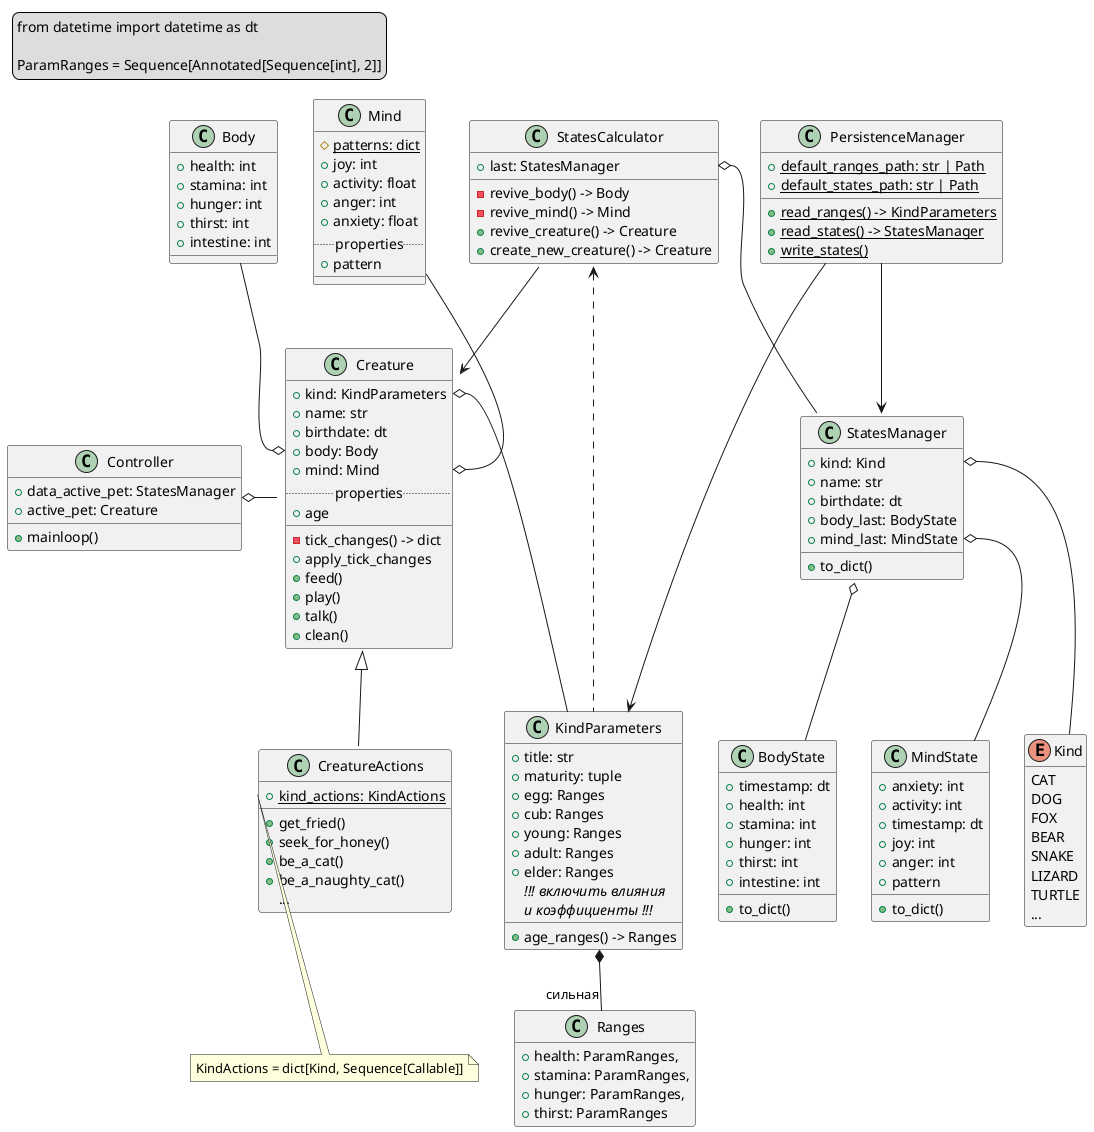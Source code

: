 @startuml

<style>
    legend {
        FontName Fira Mono
    }
    note {
        FontName Fira Mono
    }
</style>


legend top left
    from datetime import datetime as dt

    ParamRanges = Sequence[Annotated[Sequence[int], 2]]
end legend


hide enum empty members

enum Kind {
    CAT
    DOG
    FOX
    BEAR
    SNAKE
    LIZARD
    TURTLE
    ...
}


class Creature {
    +kind: KindParameters
    +name: str
    +birthdate: dt
    +body: Body
    +mind: Mind
    ..properties..
    +age
    __
    -tick_changes() -> dict
    +apply_tick_changes
    +feed()
    +play()
    +talk()
    +clean()
}
Creature <|-- CreatureActions
Creature::kind o-- KindParameters
Creature -left-o Controller


class CreatureActions {
    +{static}kind_actions: KindActions
    +get_fried()
    +seek_for_honey()
    +be_a_cat()
    +be_a_naughty_cat()
    {method}...
}
note as annotation
    KindActions = dict[Kind, Sequence[Callable]]
end note
CreatureActions::kind_actions .. annotation


class StatesCalculator {
    +last: StatesManager
    -revive_body() -> Body
    -revive_mind() -> Mind
    +revive_creature() -> Creature
    +create_new_creature() -> Creature
}
StatesCalculator::last o-- StatesManager
StatesCalculator --> Creature
StatesCalculator <.. KindParameters


class Body {
    +health: int
    +stamina: int
    +hunger: int
    +thirst: int
    +intestine: int
}
Body --o Creature::body


class Mind {
    #{static}patterns: dict
    +joy: int
    +activity: float
    +anger: int
    +anxiety: float
    ..properties..
    +pattern
    __
}
Mind --o Creature::mind


class BodyState {
    +timestamp: dt
    +health: int
    +stamina: int
    +hunger: int
    +thirst: int
    +intestine: int
    +to_dict()
}


class MindState {
    +anxiety: int
    +activity: int
    +timestamp: dt
    +joy: int
    +anger: int
    +pattern
    +to_dict()
}


class StatesManager {
    +kind: Kind
    +name: str
    +birthdate: dt
    +body_last: BodyState
    +mind_last: MindState
    +to_dict()
}
StatesManager::kind o-- Kind
StatesManager::mind_last o-- MindState
StatesManager::body_history o-- BodyState


class KindParameters {
    +title: str
    +maturity: tuple
    +egg: Ranges
    +cub: Ranges
    +young: Ranges
    +adult: Ranges
    +elder: Ranges
    <i>!!! включить влияния</i>
    <i>и коэффициенты !!!</i>
    +age_ranges() -> Ranges
}
KindParameters *-- "сильная" Ranges


hide Ranges empty methods
class Ranges {
    +health: ParamRanges,
    +stamina: ParamRanges,
    +hunger: ParamRanges,
    +thirst: ParamRanges
}


class PersistenceManager {
    +{static}default_ranges_path: str | Path
    +{static}default_states_path: str | Path
    +{static}read_ranges() -> KindParameters
    +{static}read_states() -> StatesManager
    +{static}write_states()
}
PersistenceManager --> StatesManager
PersistenceManager --> KindParameters


class Controller{
    +data_active_pet: StatesManager
    +active_pet: Creature
    +mainloop()
}

@enduml